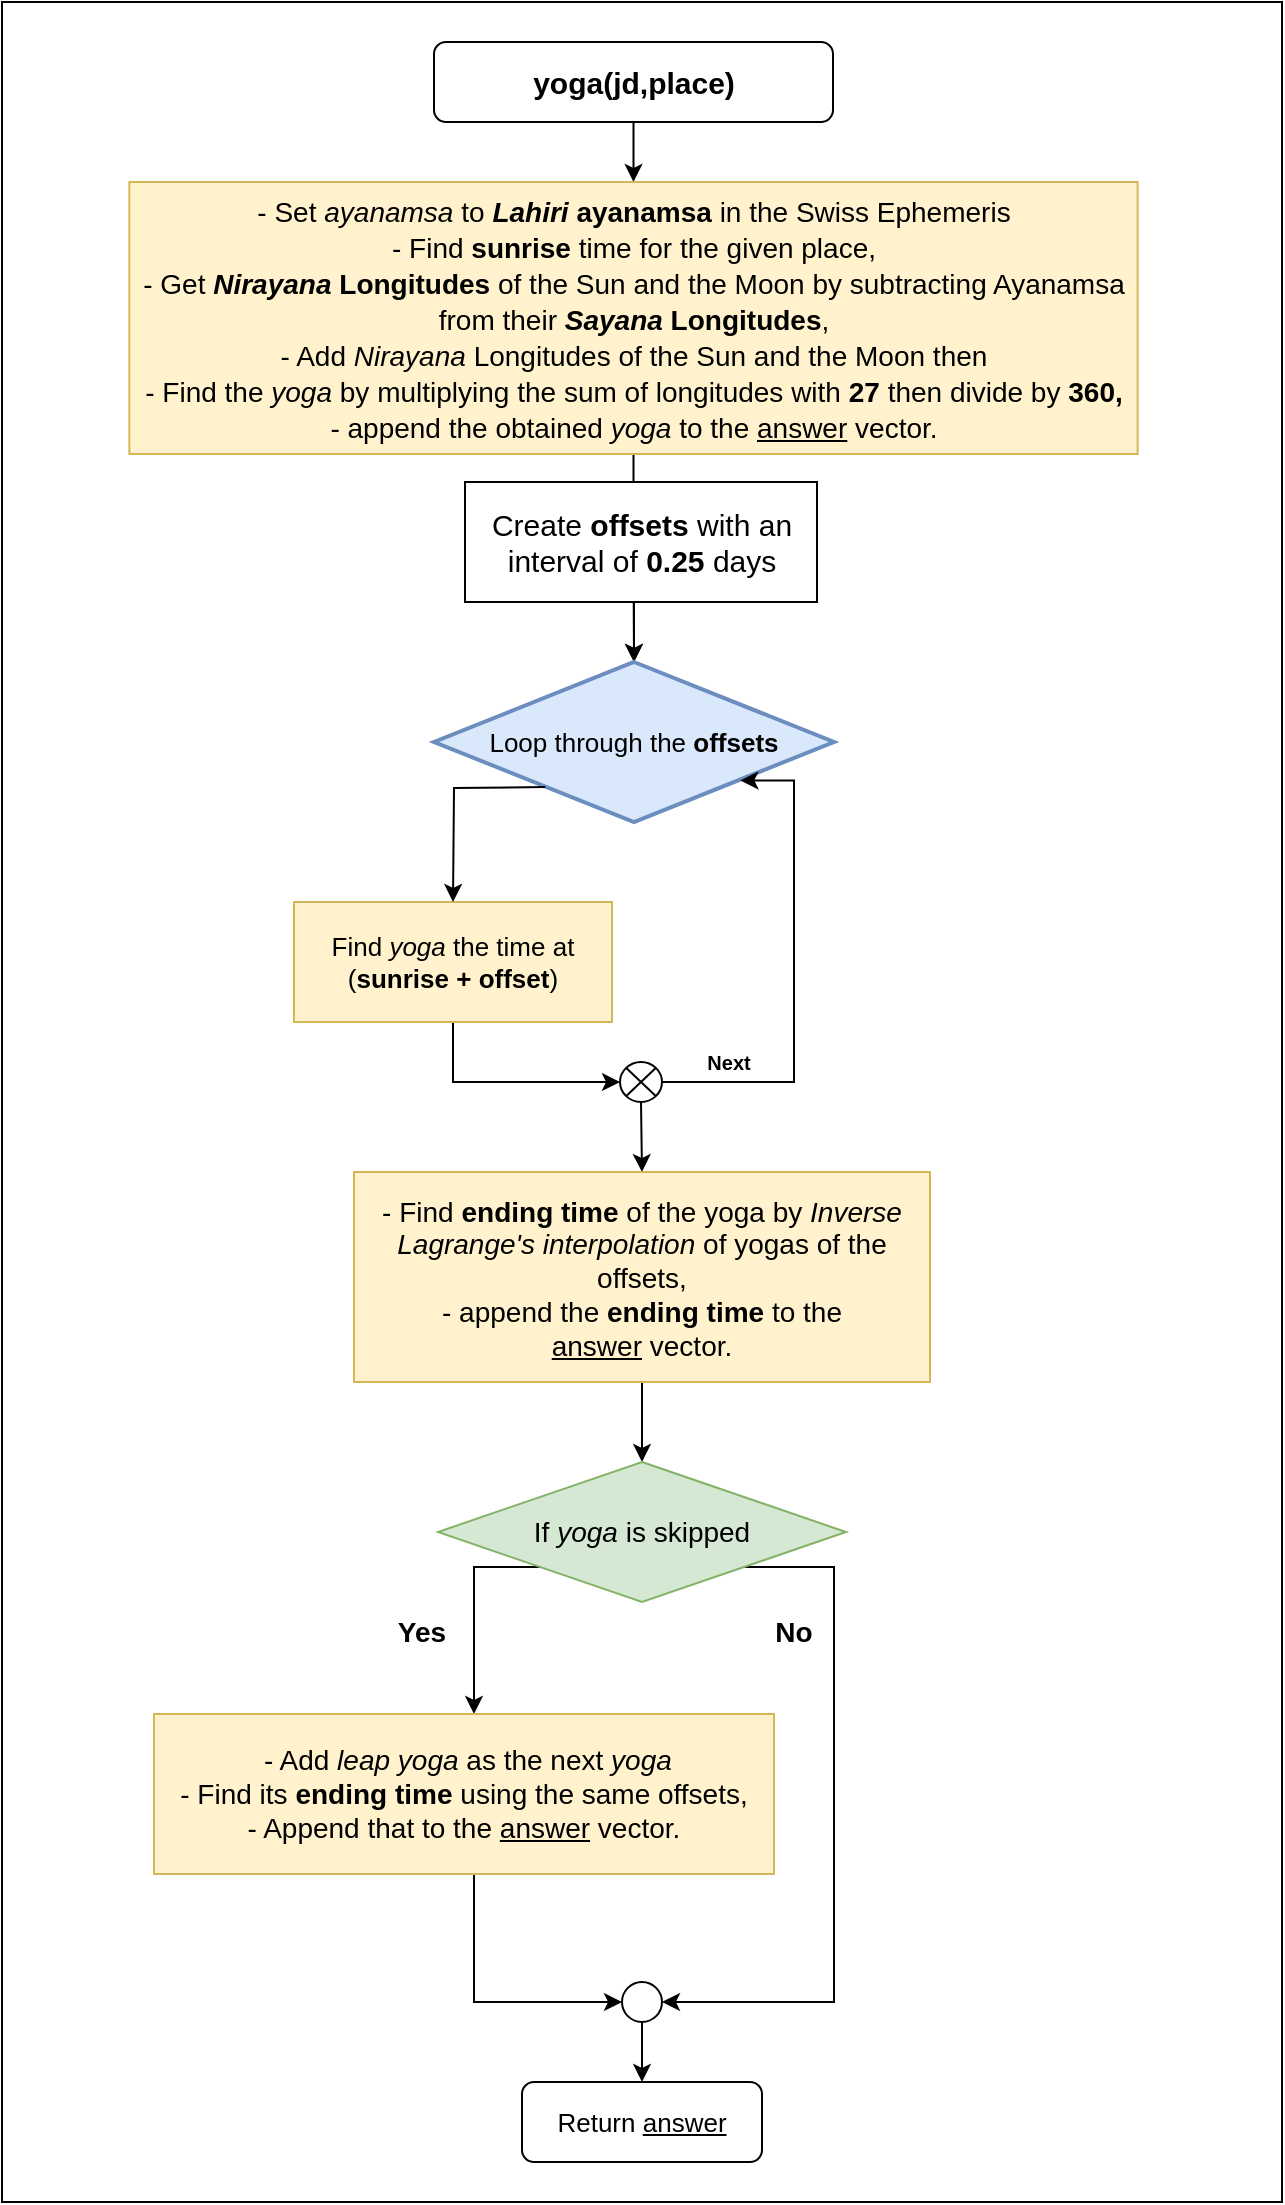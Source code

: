 <mxfile version="20.3.0" type="device"><diagram id="C5RBs43oDa-KdzZeNtuy" name="Page-1"><mxGraphModel dx="1422" dy="836" grid="1" gridSize="10" guides="1" tooltips="1" connect="1" arrows="1" fold="1" page="1" pageScale="1" pageWidth="827" pageHeight="1169" math="0" shadow="0"><root><mxCell id="WIyWlLk6GJQsqaUBKTNV-0"/><mxCell id="WIyWlLk6GJQsqaUBKTNV-1" parent="WIyWlLk6GJQsqaUBKTNV-0"/><mxCell id="pMypvGUoGDW1pwkXLUvD-30" value="" style="rounded=0;whiteSpace=wrap;html=1;strokeColor=default;fontSize=13;fillColor=none;" parent="WIyWlLk6GJQsqaUBKTNV-1" vertex="1"><mxGeometry x="94" y="34" width="640" height="1100" as="geometry"/></mxCell><mxCell id="AqxZjXAU1qbwz_-k9puV-2" value="" style="edgeStyle=orthogonalEdgeStyle;rounded=0;orthogonalLoop=1;jettySize=auto;html=1;fontSize=14;" parent="WIyWlLk6GJQsqaUBKTNV-1" source="SKvpr_PSXpdz2S5gOXEd-1" target="SKvpr_PSXpdz2S5gOXEd-2" edge="1"><mxGeometry relative="1" as="geometry"/></mxCell><mxCell id="SKvpr_PSXpdz2S5gOXEd-1" value="&lt;font style=&quot;font-size: 15px;&quot;&gt;&lt;b style=&quot;&quot;&gt;yoga(jd,place)&lt;/b&gt;&lt;/font&gt;" style="rounded=1;whiteSpace=wrap;html=1;" parent="WIyWlLk6GJQsqaUBKTNV-1" vertex="1"><mxGeometry x="310" y="54" width="199.5" height="40" as="geometry"/></mxCell><mxCell id="AqxZjXAU1qbwz_-k9puV-0" value="" style="edgeStyle=orthogonalEdgeStyle;rounded=0;orthogonalLoop=1;jettySize=auto;html=1;fontSize=14;" parent="WIyWlLk6GJQsqaUBKTNV-1" source="SKvpr_PSXpdz2S5gOXEd-2" target="pMypvGUoGDW1pwkXLUvD-0" edge="1"><mxGeometry relative="1" as="geometry"/></mxCell><mxCell id="SKvpr_PSXpdz2S5gOXEd-2" value="&lt;font style=&quot;font-size: 14px;&quot;&gt;- Set &lt;i&gt;ayanamsa &lt;/i&gt;to&lt;b&gt; &lt;i&gt;Lahiri&lt;/i&gt; ayanamsa &lt;/b&gt;in the Swiss Ephemeris&lt;br&gt;- Find &lt;b&gt;sunrise &lt;/b&gt;time for the given place,&lt;br&gt;- Get &lt;b&gt;&lt;i&gt;Nirayana &lt;/i&gt;Longitudes&amp;nbsp;&lt;/b&gt;of the Sun and the Moon&amp;nbsp;by subtracting Ayanamsa from their&amp;nbsp;&lt;b&gt;&lt;i&gt;Sayana&lt;/i&gt;&amp;nbsp;Longitudes&lt;/b&gt;,&lt;br&gt;- Add&amp;nbsp;&lt;i&gt;Nirayana&amp;nbsp;&lt;/i&gt;Longitudes of the Sun and the Moon then &lt;br&gt;- Find the &lt;i&gt;yoga &lt;/i&gt;by multiplying the sum of longitudes with &lt;b&gt;27 &lt;/b&gt;then divide by&amp;nbsp;&lt;b&gt;360,&lt;/b&gt;&lt;br&gt;- append the obtained &lt;i&gt;yoga&lt;/i&gt;&lt;b&gt;&amp;nbsp;&lt;/b&gt;to the &lt;u&gt;answer&lt;/u&gt;&lt;b&gt;&amp;nbsp;&lt;/b&gt;vector.&lt;/font&gt;" style="rounded=0;whiteSpace=wrap;html=1;fontSize=15;fillColor=#fff2cc;strokeColor=#d6b656;" parent="WIyWlLk6GJQsqaUBKTNV-1" vertex="1"><mxGeometry x="157.68" y="124" width="504.13" height="136" as="geometry"/></mxCell><mxCell id="pMypvGUoGDW1pwkXLUvD-1" style="edgeStyle=orthogonalEdgeStyle;rounded=0;orthogonalLoop=1;jettySize=auto;html=1;exitX=0.5;exitY=1;exitDx=0;exitDy=0;entryX=0.5;entryY=0;entryDx=0;entryDy=0;entryPerimeter=0;fontSize=13;" parent="WIyWlLk6GJQsqaUBKTNV-1" source="SKvpr_PSXpdz2S5gOXEd-5" target="pMypvGUoGDW1pwkXLUvD-0" edge="1"><mxGeometry relative="1" as="geometry"/></mxCell><mxCell id="SKvpr_PSXpdz2S5gOXEd-5" value="Create &lt;b&gt;offsets&lt;/b&gt; with an interval of &lt;b&gt;0.25 &lt;/b&gt;days" style="rounded=0;whiteSpace=wrap;html=1;fontFamily=Helvetica;fontSize=15;" parent="WIyWlLk6GJQsqaUBKTNV-1" vertex="1"><mxGeometry x="325.5" y="274" width="176" height="60" as="geometry"/></mxCell><mxCell id="pMypvGUoGDW1pwkXLUvD-0" value="&lt;font style=&quot;font-size: 13px;&quot;&gt;Loop through the&amp;nbsp;&lt;b&gt;offsets&lt;/b&gt;&lt;/font&gt;" style="strokeWidth=2;html=1;shape=mxgraph.flowchart.decision;whiteSpace=wrap;fillColor=#dae8fc;strokeColor=#6c8ebf;" parent="WIyWlLk6GJQsqaUBKTNV-1" vertex="1"><mxGeometry x="310" y="364" width="200" height="80" as="geometry"/></mxCell><mxCell id="pMypvGUoGDW1pwkXLUvD-7" style="edgeStyle=orthogonalEdgeStyle;rounded=0;orthogonalLoop=1;jettySize=auto;html=1;exitX=0.5;exitY=1;exitDx=0;exitDy=0;entryX=0;entryY=0.5;entryDx=0;entryDy=0;entryPerimeter=0;fontSize=13;" parent="WIyWlLk6GJQsqaUBKTNV-1" source="pMypvGUoGDW1pwkXLUvD-3" target="pMypvGUoGDW1pwkXLUvD-6" edge="1"><mxGeometry relative="1" as="geometry"/></mxCell><mxCell id="pMypvGUoGDW1pwkXLUvD-3" value="Find &lt;i&gt;yoga&amp;nbsp;&lt;/i&gt;the time at (&lt;b&gt;sunrise + offset&lt;/b&gt;)" style="rounded=0;whiteSpace=wrap;html=1;fontSize=13;fillColor=#fff2cc;strokeColor=#d6b656;" parent="WIyWlLk6GJQsqaUBKTNV-1" vertex="1"><mxGeometry x="240" y="484" width="159" height="60" as="geometry"/></mxCell><mxCell id="pMypvGUoGDW1pwkXLUvD-4" value="" style="endArrow=classic;html=1;rounded=0;fontSize=13;entryX=0.5;entryY=0;entryDx=0;entryDy=0;exitX=0.278;exitY=0.782;exitDx=0;exitDy=0;exitPerimeter=0;" parent="WIyWlLk6GJQsqaUBKTNV-1" source="pMypvGUoGDW1pwkXLUvD-0" target="pMypvGUoGDW1pwkXLUvD-3" edge="1"><mxGeometry width="50" height="50" relative="1" as="geometry"><mxPoint x="380" y="424" as="sourcePoint"/><mxPoint x="430" y="374" as="targetPoint"/><Array as="points"><mxPoint x="320" y="427"/></Array></mxGeometry></mxCell><mxCell id="pMypvGUoGDW1pwkXLUvD-8" style="edgeStyle=orthogonalEdgeStyle;rounded=0;orthogonalLoop=1;jettySize=auto;html=1;exitX=1;exitY=0.5;exitDx=0;exitDy=0;exitPerimeter=0;fontSize=13;entryX=0.766;entryY=0.74;entryDx=0;entryDy=0;entryPerimeter=0;" parent="WIyWlLk6GJQsqaUBKTNV-1" source="pMypvGUoGDW1pwkXLUvD-6" target="pMypvGUoGDW1pwkXLUvD-0" edge="1"><mxGeometry relative="1" as="geometry"><mxPoint x="510" y="434" as="targetPoint"/><Array as="points"><mxPoint x="490" y="574"/><mxPoint x="490" y="423"/></Array></mxGeometry></mxCell><mxCell id="pMypvGUoGDW1pwkXLUvD-11" style="edgeStyle=orthogonalEdgeStyle;rounded=0;orthogonalLoop=1;jettySize=auto;html=1;exitX=0.5;exitY=1;exitDx=0;exitDy=0;exitPerimeter=0;entryX=0.5;entryY=0;entryDx=0;entryDy=0;fontSize=10;" parent="WIyWlLk6GJQsqaUBKTNV-1" source="pMypvGUoGDW1pwkXLUvD-6" target="pMypvGUoGDW1pwkXLUvD-10" edge="1"><mxGeometry relative="1" as="geometry"/></mxCell><mxCell id="pMypvGUoGDW1pwkXLUvD-6" value="" style="verticalLabelPosition=bottom;verticalAlign=top;html=1;shape=mxgraph.flowchart.or;fontSize=13;" parent="WIyWlLk6GJQsqaUBKTNV-1" vertex="1"><mxGeometry x="403" y="564" width="21" height="20" as="geometry"/></mxCell><mxCell id="pMypvGUoGDW1pwkXLUvD-9" value="&lt;font style=&quot;font-size: 10px;&quot;&gt;Next&lt;/font&gt;" style="text;strokeColor=none;fillColor=none;html=1;fontSize=24;fontStyle=1;verticalAlign=middle;align=center;" parent="WIyWlLk6GJQsqaUBKTNV-1" vertex="1"><mxGeometry x="433" y="550" width="47" height="20" as="geometry"/></mxCell><mxCell id="pMypvGUoGDW1pwkXLUvD-13" style="edgeStyle=orthogonalEdgeStyle;rounded=0;orthogonalLoop=1;jettySize=auto;html=1;exitX=0.5;exitY=1;exitDx=0;exitDy=0;entryX=0.5;entryY=0;entryDx=0;entryDy=0;fontSize=14;" parent="WIyWlLk6GJQsqaUBKTNV-1" source="pMypvGUoGDW1pwkXLUvD-10" target="pMypvGUoGDW1pwkXLUvD-12" edge="1"><mxGeometry relative="1" as="geometry"/></mxCell><mxCell id="pMypvGUoGDW1pwkXLUvD-10" value="&lt;font style=&quot;font-size: 14px;&quot;&gt;- Find &lt;b&gt;ending time&lt;/b&gt;&amp;nbsp;of the yoga by&amp;nbsp;&lt;i&gt;Inverse Lagrange's interpolation &lt;/i&gt;of yogas of the offsets,&lt;br&gt;- append the &lt;b&gt;ending time&lt;/b&gt; to the &lt;u&gt;answer&lt;/u&gt;&amp;nbsp;&lt;/font&gt;&lt;span style=&quot;font-size: 14px;&quot;&gt;vector.&lt;/span&gt;" style="rounded=0;whiteSpace=wrap;html=1;fontSize=10;fillColor=#fff2cc;strokeColor=#d6b656;" parent="WIyWlLk6GJQsqaUBKTNV-1" vertex="1"><mxGeometry x="270" y="619" width="288" height="105" as="geometry"/></mxCell><mxCell id="pMypvGUoGDW1pwkXLUvD-16" style="edgeStyle=orthogonalEdgeStyle;rounded=0;orthogonalLoop=1;jettySize=auto;html=1;exitX=0;exitY=1;exitDx=0;exitDy=0;fontSize=14;" parent="WIyWlLk6GJQsqaUBKTNV-1" source="pMypvGUoGDW1pwkXLUvD-12" target="pMypvGUoGDW1pwkXLUvD-14" edge="1"><mxGeometry relative="1" as="geometry"><Array as="points"><mxPoint x="330" y="817"/></Array><mxPoint x="330" y="870" as="targetPoint"/></mxGeometry></mxCell><mxCell id="pMypvGUoGDW1pwkXLUvD-21" style="edgeStyle=orthogonalEdgeStyle;rounded=0;orthogonalLoop=1;jettySize=auto;html=1;exitX=1;exitY=1;exitDx=0;exitDy=0;entryX=1;entryY=0.5;entryDx=0;entryDy=0;fontSize=14;" parent="WIyWlLk6GJQsqaUBKTNV-1" source="pMypvGUoGDW1pwkXLUvD-12" target="pMypvGUoGDW1pwkXLUvD-18" edge="1"><mxGeometry relative="1" as="geometry"><Array as="points"><mxPoint x="510" y="817"/><mxPoint x="510" y="1034"/></Array></mxGeometry></mxCell><mxCell id="pMypvGUoGDW1pwkXLUvD-12" value="If &lt;i&gt;yoga&amp;nbsp;&lt;/i&gt;is skipped" style="rhombus;whiteSpace=wrap;html=1;fontSize=14;fillColor=#d5e8d4;strokeColor=#82b366;" parent="WIyWlLk6GJQsqaUBKTNV-1" vertex="1"><mxGeometry x="312" y="764" width="204" height="70" as="geometry"/></mxCell><mxCell id="pMypvGUoGDW1pwkXLUvD-20" style="edgeStyle=orthogonalEdgeStyle;rounded=0;orthogonalLoop=1;jettySize=auto;html=1;exitX=0.5;exitY=1;exitDx=0;exitDy=0;entryX=0;entryY=0.5;entryDx=0;entryDy=0;fontSize=14;" parent="WIyWlLk6GJQsqaUBKTNV-1" source="pMypvGUoGDW1pwkXLUvD-14" target="pMypvGUoGDW1pwkXLUvD-18" edge="1"><mxGeometry relative="1" as="geometry"><Array as="points"><mxPoint x="330" y="970"/><mxPoint x="330" y="1034"/></Array></mxGeometry></mxCell><mxCell id="pMypvGUoGDW1pwkXLUvD-14" value="&amp;nbsp;- Add &lt;i&gt;leap yoga&amp;nbsp;&lt;/i&gt;as the next &lt;i&gt;yoga&lt;/i&gt;&lt;br&gt;- Find its &lt;b&gt;ending time&lt;/b&gt; using the same offsets,&lt;br&gt;- Append that to the &lt;u&gt;answer&lt;/u&gt; vector." style="rounded=0;whiteSpace=wrap;html=1;fontSize=14;fillColor=#fff2cc;strokeColor=#d6b656;" parent="WIyWlLk6GJQsqaUBKTNV-1" vertex="1"><mxGeometry x="170" y="890" width="310" height="80" as="geometry"/></mxCell><mxCell id="pMypvGUoGDW1pwkXLUvD-17" value="&lt;b&gt;Yes&lt;/b&gt;" style="text;html=1;strokeColor=none;fillColor=none;align=center;verticalAlign=middle;whiteSpace=wrap;rounded=0;fontSize=14;" parent="WIyWlLk6GJQsqaUBKTNV-1" vertex="1"><mxGeometry x="282" y="834" width="44" height="30" as="geometry"/></mxCell><mxCell id="pMypvGUoGDW1pwkXLUvD-27" style="edgeStyle=orthogonalEdgeStyle;rounded=0;orthogonalLoop=1;jettySize=auto;html=1;exitX=0.5;exitY=1;exitDx=0;exitDy=0;entryX=0.5;entryY=0;entryDx=0;entryDy=0;fontSize=14;" parent="WIyWlLk6GJQsqaUBKTNV-1" source="pMypvGUoGDW1pwkXLUvD-18" edge="1"><mxGeometry relative="1" as="geometry"><mxPoint x="414.0" y="1074" as="targetPoint"/></mxGeometry></mxCell><mxCell id="pMypvGUoGDW1pwkXLUvD-18" value="" style="ellipse;whiteSpace=wrap;html=1;aspect=fixed;fontSize=14;strokeColor=default;fillColor=#FFFFFF;" parent="WIyWlLk6GJQsqaUBKTNV-1" vertex="1"><mxGeometry x="404" y="1024" width="20" height="20" as="geometry"/></mxCell><mxCell id="pMypvGUoGDW1pwkXLUvD-22" value="&lt;b&gt;No&lt;/b&gt;" style="text;html=1;strokeColor=none;fillColor=none;align=center;verticalAlign=middle;whiteSpace=wrap;rounded=0;fontSize=14;" parent="WIyWlLk6GJQsqaUBKTNV-1" vertex="1"><mxGeometry x="460" y="834" width="60" height="30" as="geometry"/></mxCell><mxCell id="pMypvGUoGDW1pwkXLUvD-29" value="&lt;font style=&quot;font-size: 13px;&quot;&gt;Return&amp;nbsp;&lt;u&gt;answer&lt;/u&gt;&lt;/font&gt;" style="rounded=1;whiteSpace=wrap;html=1;strokeColor=default;fontSize=14;fillColor=#FFFFFF;" parent="WIyWlLk6GJQsqaUBKTNV-1" vertex="1"><mxGeometry x="354" y="1074" width="120" height="40" as="geometry"/></mxCell></root></mxGraphModel></diagram></mxfile>
